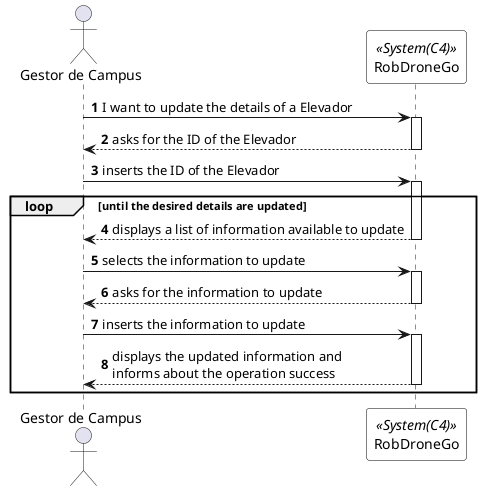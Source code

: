 @startuml updateElevadorSSD
autonumber

skinparam sequence {
ParticipantBorderColor black
ParticipantBackgroundColor white
}

actor "Gestor de Campus" as GC
participant RobDroneGo as system <<System(C4)>>


GC -> system: I want to update the details of a Elevador
activate system

system --> GC: asks for the ID of the Elevador
deactivate system

GC -> system: inserts the ID of the Elevador
activate system

loop until the desired details are updated

system --> GC: displays a list of information available to update
deactivate system

GC -> system: selects the information to update
activate system

system --> GC: asks for the information to update
deactivate system

GC -> system: inserts the information to update
activate system

system --> GC: displays the updated information and \ninforms about the operation success
deactivate system

end loop

deactivate system
deactivate GC

@enduml
  